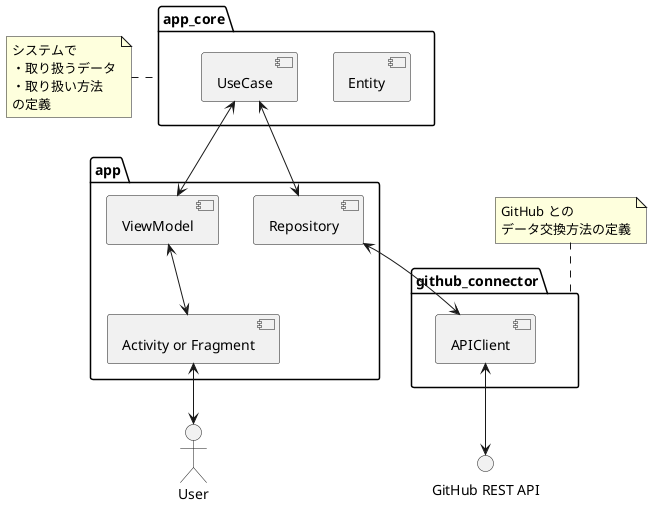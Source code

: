 @startuml

Actor User

package "app" {
  [Activity or Fragment] as View
  [ViewModel]

  [Repository]
}

package "app_core" as core {
  [Entity]
  [UseCase]
}
note left of core
  システムで
  ・取り扱うデータ
  ・取り扱い方法
  の定義
end note

package "github_connector" as github {
    [APIClient]
}
note top of github
  GitHub との
  データ交換方法の定義
end note

interface "GitHub REST API" as api



UseCase <-down-> ViewModel
UseCase <-down-> Repository

ViewModel <-down-> View
View <-down-> User

APIClient <-down-> api
APIClient <-up-> Repository

@enduml